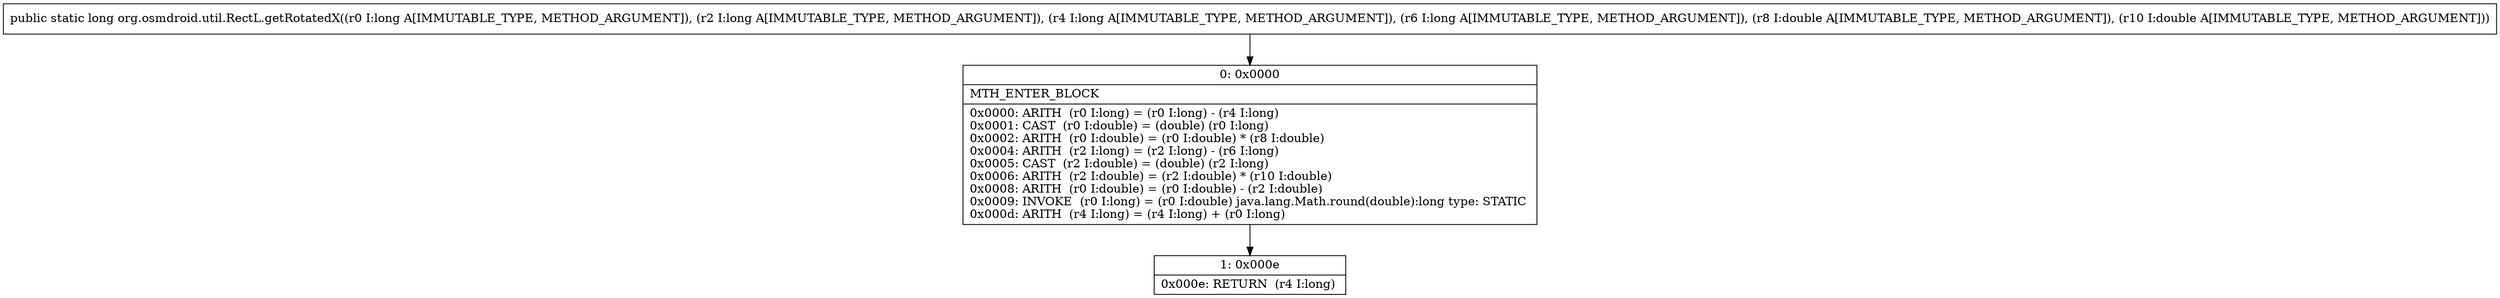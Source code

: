 digraph "CFG fororg.osmdroid.util.RectL.getRotatedX(JJJJDD)J" {
Node_0 [shape=record,label="{0\:\ 0x0000|MTH_ENTER_BLOCK\l|0x0000: ARITH  (r0 I:long) = (r0 I:long) \- (r4 I:long) \l0x0001: CAST  (r0 I:double) = (double) (r0 I:long) \l0x0002: ARITH  (r0 I:double) = (r0 I:double) * (r8 I:double) \l0x0004: ARITH  (r2 I:long) = (r2 I:long) \- (r6 I:long) \l0x0005: CAST  (r2 I:double) = (double) (r2 I:long) \l0x0006: ARITH  (r2 I:double) = (r2 I:double) * (r10 I:double) \l0x0008: ARITH  (r0 I:double) = (r0 I:double) \- (r2 I:double) \l0x0009: INVOKE  (r0 I:long) = (r0 I:double) java.lang.Math.round(double):long type: STATIC \l0x000d: ARITH  (r4 I:long) = (r4 I:long) + (r0 I:long) \l}"];
Node_1 [shape=record,label="{1\:\ 0x000e|0x000e: RETURN  (r4 I:long) \l}"];
MethodNode[shape=record,label="{public static long org.osmdroid.util.RectL.getRotatedX((r0 I:long A[IMMUTABLE_TYPE, METHOD_ARGUMENT]), (r2 I:long A[IMMUTABLE_TYPE, METHOD_ARGUMENT]), (r4 I:long A[IMMUTABLE_TYPE, METHOD_ARGUMENT]), (r6 I:long A[IMMUTABLE_TYPE, METHOD_ARGUMENT]), (r8 I:double A[IMMUTABLE_TYPE, METHOD_ARGUMENT]), (r10 I:double A[IMMUTABLE_TYPE, METHOD_ARGUMENT])) }"];
MethodNode -> Node_0;
Node_0 -> Node_1;
}

